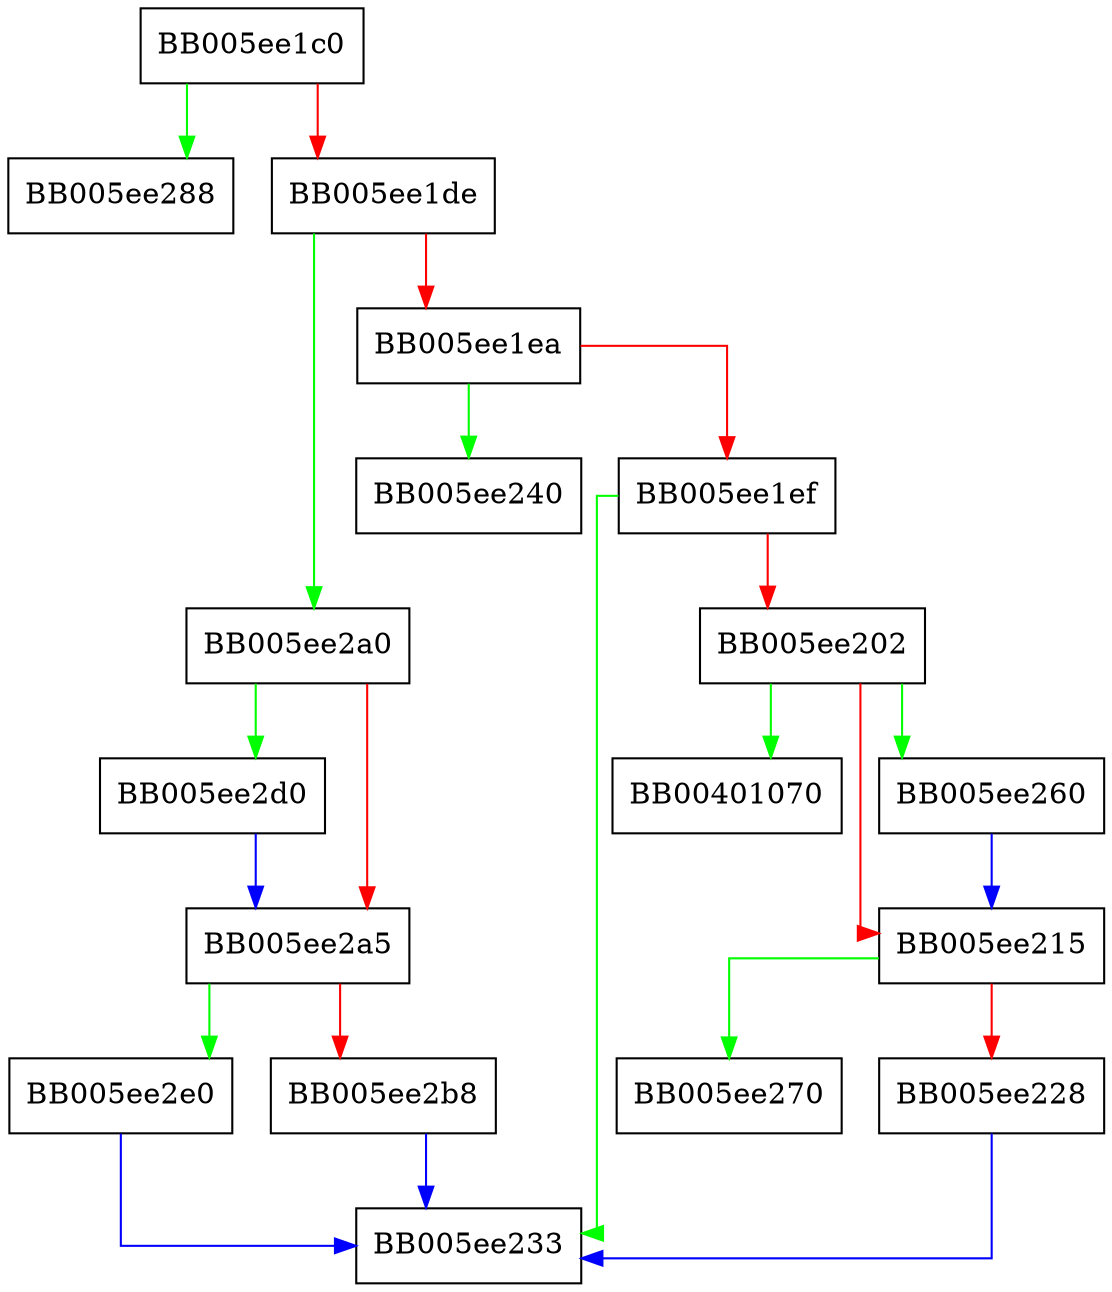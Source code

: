 digraph CRYPTO_clear_realloc {
  node [shape="box"];
  graph [splines=ortho];
  BB005ee1c0 -> BB005ee288 [color="green"];
  BB005ee1c0 -> BB005ee1de [color="red"];
  BB005ee1de -> BB005ee2a0 [color="green"];
  BB005ee1de -> BB005ee1ea [color="red"];
  BB005ee1ea -> BB005ee240 [color="green"];
  BB005ee1ea -> BB005ee1ef [color="red"];
  BB005ee1ef -> BB005ee233 [color="green"];
  BB005ee1ef -> BB005ee202 [color="red"];
  BB005ee202 -> BB00401070 [color="green"];
  BB005ee202 -> BB005ee260 [color="green"];
  BB005ee202 -> BB005ee215 [color="red"];
  BB005ee215 -> BB005ee270 [color="green"];
  BB005ee215 -> BB005ee228 [color="red"];
  BB005ee228 -> BB005ee233 [color="blue"];
  BB005ee260 -> BB005ee215 [color="blue"];
  BB005ee2a0 -> BB005ee2d0 [color="green"];
  BB005ee2a0 -> BB005ee2a5 [color="red"];
  BB005ee2a5 -> BB005ee2e0 [color="green"];
  BB005ee2a5 -> BB005ee2b8 [color="red"];
  BB005ee2b8 -> BB005ee233 [color="blue"];
  BB005ee2d0 -> BB005ee2a5 [color="blue"];
  BB005ee2e0 -> BB005ee233 [color="blue"];
}